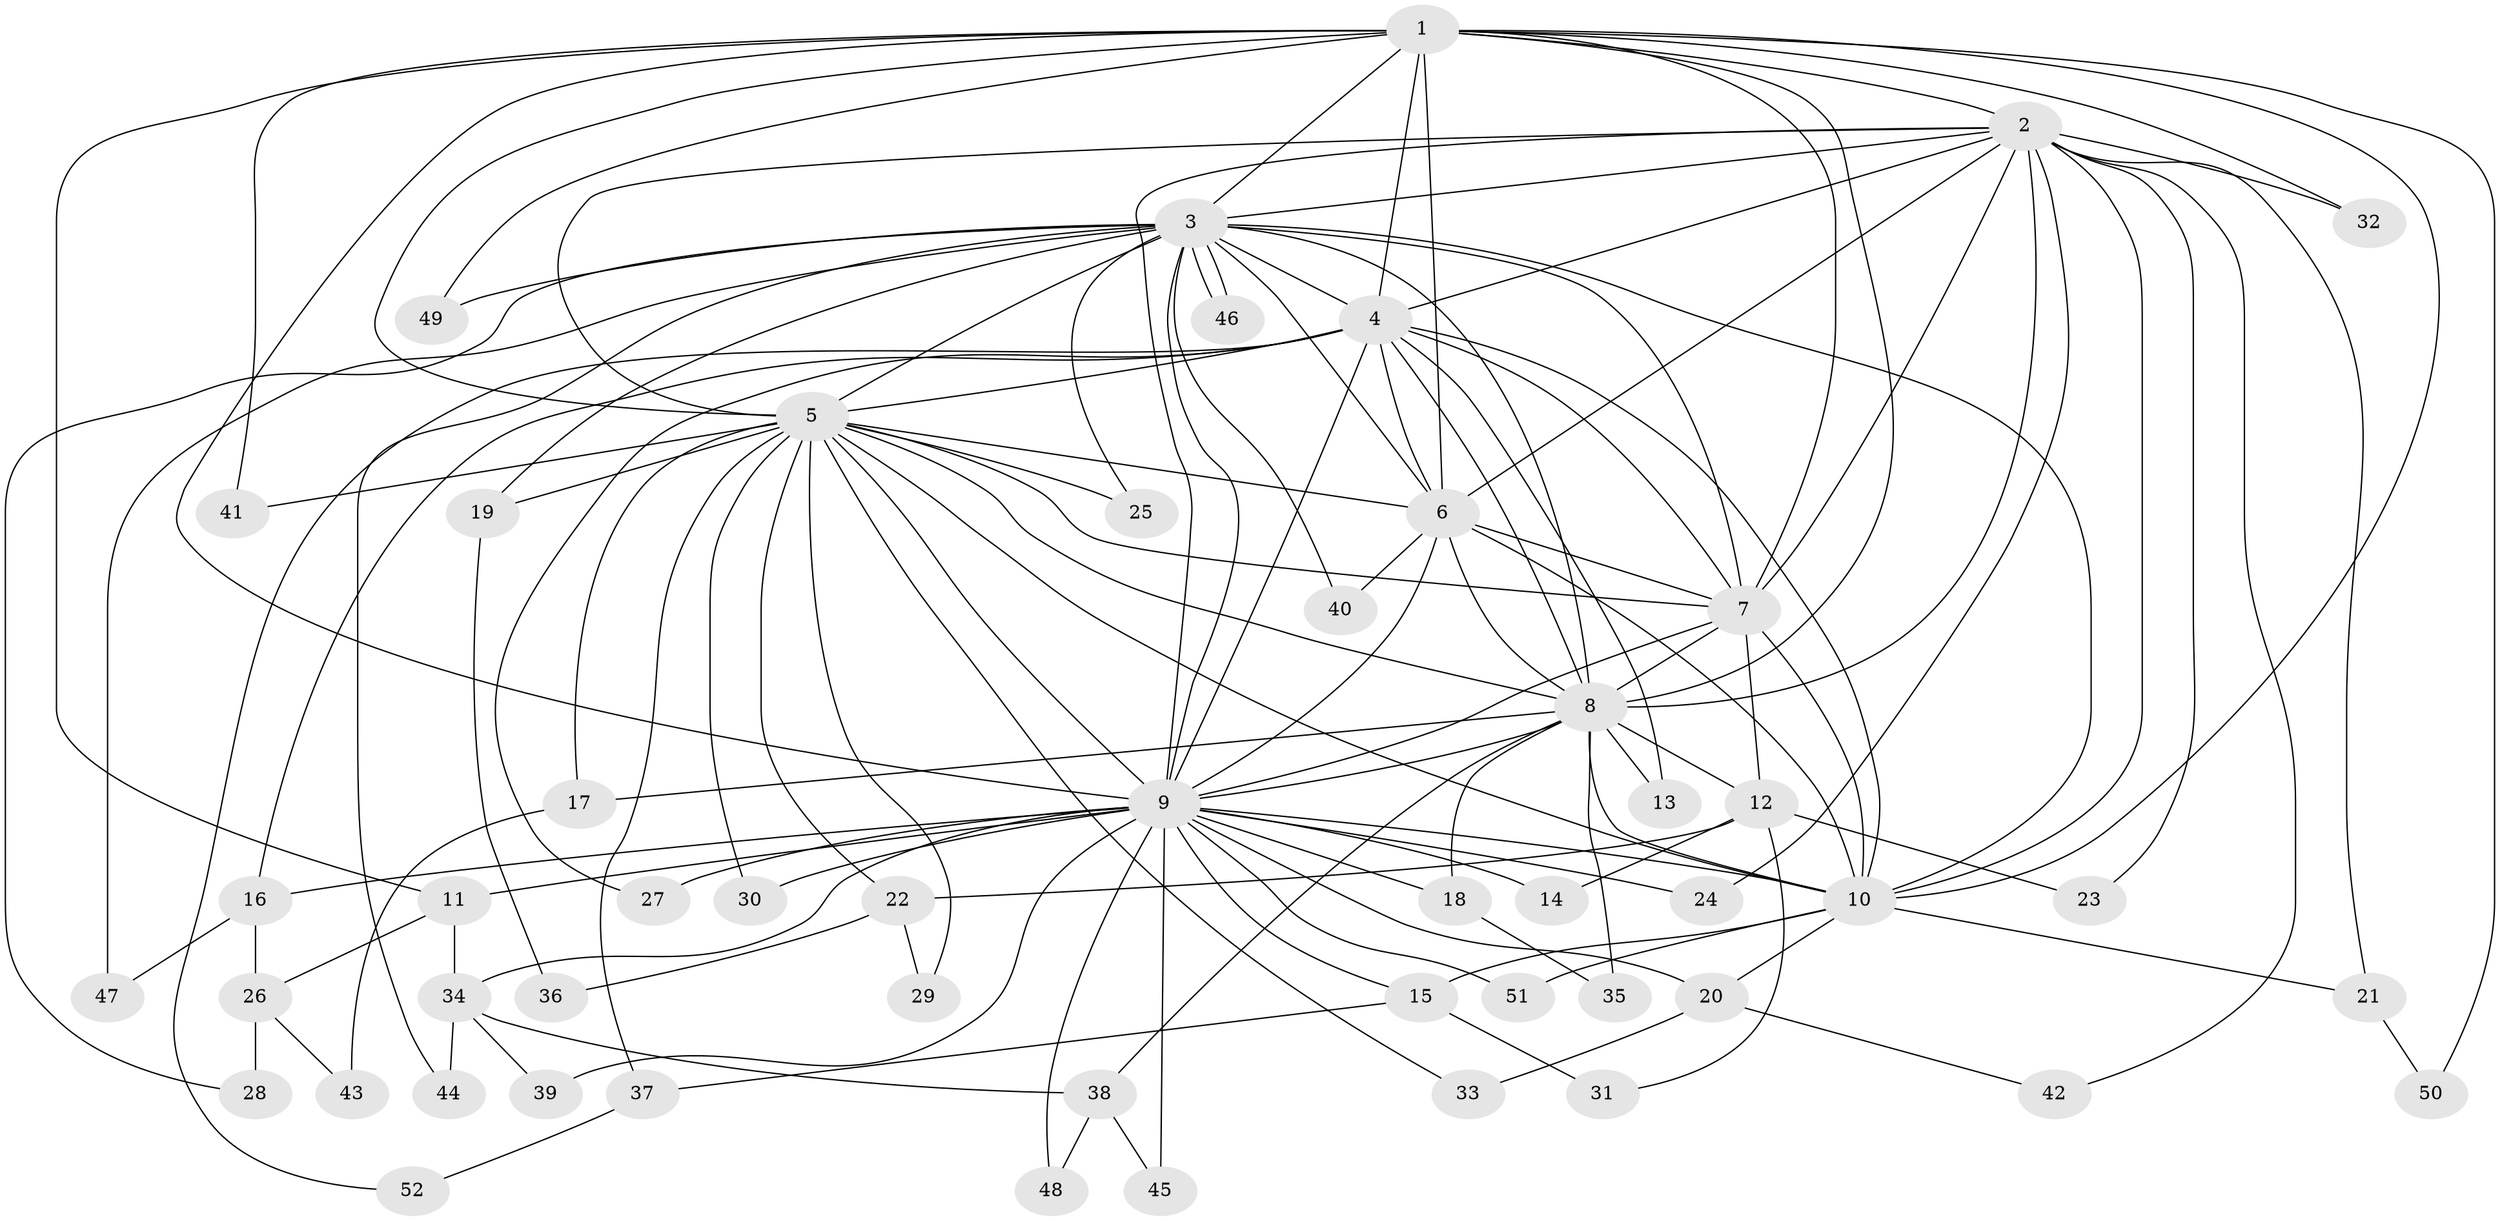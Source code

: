 // Generated by graph-tools (version 1.1) at 2025/01/03/09/25 03:01:29]
// undirected, 52 vertices, 129 edges
graph export_dot {
graph [start="1"]
  node [color=gray90,style=filled];
  1;
  2;
  3;
  4;
  5;
  6;
  7;
  8;
  9;
  10;
  11;
  12;
  13;
  14;
  15;
  16;
  17;
  18;
  19;
  20;
  21;
  22;
  23;
  24;
  25;
  26;
  27;
  28;
  29;
  30;
  31;
  32;
  33;
  34;
  35;
  36;
  37;
  38;
  39;
  40;
  41;
  42;
  43;
  44;
  45;
  46;
  47;
  48;
  49;
  50;
  51;
  52;
  1 -- 2;
  1 -- 3;
  1 -- 4;
  1 -- 5;
  1 -- 6;
  1 -- 7;
  1 -- 8;
  1 -- 9;
  1 -- 10;
  1 -- 11;
  1 -- 32;
  1 -- 41;
  1 -- 49;
  1 -- 50;
  2 -- 3;
  2 -- 4;
  2 -- 5;
  2 -- 6;
  2 -- 7;
  2 -- 8;
  2 -- 9;
  2 -- 10;
  2 -- 21;
  2 -- 23;
  2 -- 24;
  2 -- 32;
  2 -- 42;
  3 -- 4;
  3 -- 5;
  3 -- 6;
  3 -- 7;
  3 -- 8;
  3 -- 9;
  3 -- 10;
  3 -- 19;
  3 -- 25;
  3 -- 28;
  3 -- 40;
  3 -- 44;
  3 -- 46;
  3 -- 46;
  3 -- 47;
  3 -- 49;
  4 -- 5;
  4 -- 6;
  4 -- 7;
  4 -- 8;
  4 -- 9;
  4 -- 10;
  4 -- 13;
  4 -- 16;
  4 -- 27;
  4 -- 52;
  5 -- 6;
  5 -- 7;
  5 -- 8;
  5 -- 9;
  5 -- 10;
  5 -- 17;
  5 -- 19;
  5 -- 22;
  5 -- 25;
  5 -- 29;
  5 -- 30;
  5 -- 33;
  5 -- 37;
  5 -- 41;
  6 -- 7;
  6 -- 8;
  6 -- 9;
  6 -- 10;
  6 -- 40;
  7 -- 8;
  7 -- 9;
  7 -- 10;
  7 -- 12;
  8 -- 9;
  8 -- 10;
  8 -- 12;
  8 -- 13;
  8 -- 17;
  8 -- 18;
  8 -- 35;
  8 -- 38;
  9 -- 10;
  9 -- 11;
  9 -- 14;
  9 -- 15;
  9 -- 16;
  9 -- 18;
  9 -- 20;
  9 -- 24;
  9 -- 27;
  9 -- 30;
  9 -- 34;
  9 -- 39;
  9 -- 45;
  9 -- 48;
  9 -- 51;
  10 -- 15;
  10 -- 20;
  10 -- 21;
  10 -- 51;
  11 -- 26;
  11 -- 34;
  12 -- 14;
  12 -- 22;
  12 -- 23;
  12 -- 31;
  15 -- 31;
  15 -- 37;
  16 -- 26;
  16 -- 47;
  17 -- 43;
  18 -- 35;
  19 -- 36;
  20 -- 33;
  20 -- 42;
  21 -- 50;
  22 -- 29;
  22 -- 36;
  26 -- 28;
  26 -- 43;
  34 -- 38;
  34 -- 39;
  34 -- 44;
  37 -- 52;
  38 -- 45;
  38 -- 48;
}
